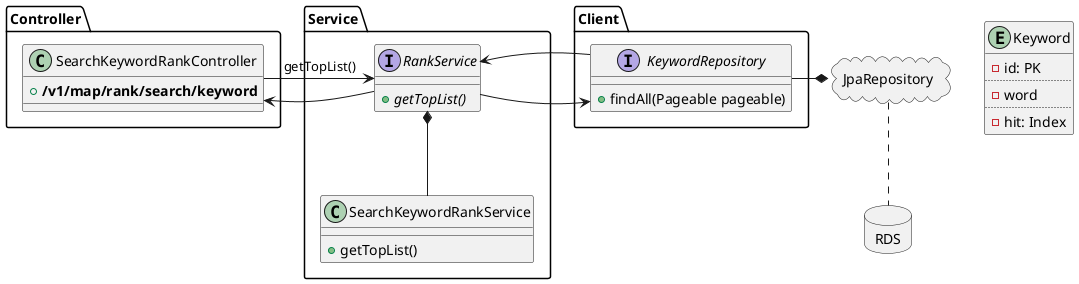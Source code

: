 @startuml

package Controller <<Folder>> {
  class SearchKeywordRankController {
     + <b>/v1/map/rank/search/keyword</b>
  }
}

package Service <<Folder>> {
  interface RankService {
    + {abstract} getTopList()
  }
  class SearchKeywordRankService {
    + getTopList()
  }
}


entity Keyword {
   - id: PK
   ..
   - word
   ..
   - hit: Index
}


SearchKeywordRankController -> RankService : getTopList()
SearchKeywordRankController <- RankService : " "

RankService *-d- SearchKeywordRankService

package Client <<Folder>> {
  interface KeywordRepository {
      + findAll(Pageable pageable)
  }
}

RankService -> KeywordRepository
RankService <- KeywordRepository

package JpaRepository <<Cloud>> {
}

package RDS <<Database>> {
}

KeywordRepository -* JpaRepository
JpaRepository .. RDS

@enduml